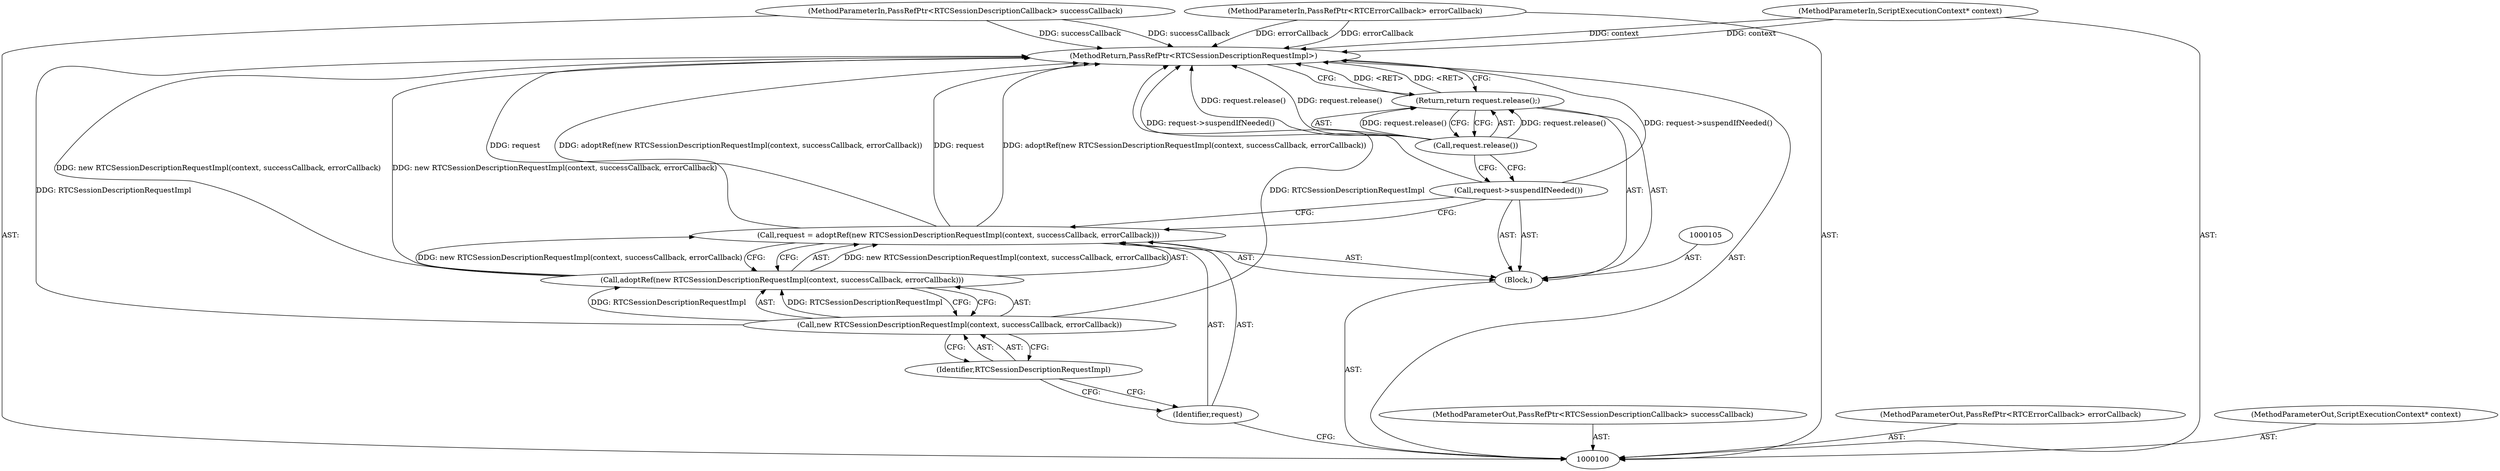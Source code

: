 digraph "1_Chrome_ab5e55ff333def909d025ac45da9ffa0d88a63f2_6" {
"1000114" [label="(MethodReturn,PassRefPtr<RTCSessionDescriptionRequestImpl>)"];
"1000102" [label="(MethodParameterIn,PassRefPtr<RTCSessionDescriptionCallback> successCallback)"];
"1000143" [label="(MethodParameterOut,PassRefPtr<RTCSessionDescriptionCallback> successCallback)"];
"1000103" [label="(MethodParameterIn,PassRefPtr<RTCErrorCallback> errorCallback)"];
"1000144" [label="(MethodParameterOut,PassRefPtr<RTCErrorCallback> errorCallback)"];
"1000101" [label="(MethodParameterIn,ScriptExecutionContext* context)"];
"1000142" [label="(MethodParameterOut,ScriptExecutionContext* context)"];
"1000104" [label="(Block,)"];
"1000106" [label="(Call,request = adoptRef(new RTCSessionDescriptionRequestImpl(context, successCallback, errorCallback)))"];
"1000107" [label="(Identifier,request)"];
"1000108" [label="(Call,adoptRef(new RTCSessionDescriptionRequestImpl(context, successCallback, errorCallback)))"];
"1000109" [label="(Call,new RTCSessionDescriptionRequestImpl(context, successCallback, errorCallback))"];
"1000110" [label="(Identifier,RTCSessionDescriptionRequestImpl)"];
"1000111" [label="(Call,request->suspendIfNeeded())"];
"1000113" [label="(Call,request.release())"];
"1000112" [label="(Return,return request.release();)"];
"1000114" -> "1000100"  [label="AST: "];
"1000114" -> "1000112"  [label="CFG: "];
"1000112" -> "1000114"  [label="DDG: <RET>"];
"1000106" -> "1000114"  [label="DDG: adoptRef(new RTCSessionDescriptionRequestImpl(context, successCallback, errorCallback))"];
"1000106" -> "1000114"  [label="DDG: request"];
"1000103" -> "1000114"  [label="DDG: errorCallback"];
"1000102" -> "1000114"  [label="DDG: successCallback"];
"1000111" -> "1000114"  [label="DDG: request->suspendIfNeeded()"];
"1000113" -> "1000114"  [label="DDG: request.release()"];
"1000101" -> "1000114"  [label="DDG: context"];
"1000109" -> "1000114"  [label="DDG: RTCSessionDescriptionRequestImpl"];
"1000108" -> "1000114"  [label="DDG: new RTCSessionDescriptionRequestImpl(context, successCallback, errorCallback)"];
"1000102" -> "1000100"  [label="AST: "];
"1000102" -> "1000114"  [label="DDG: successCallback"];
"1000143" -> "1000100"  [label="AST: "];
"1000103" -> "1000100"  [label="AST: "];
"1000103" -> "1000114"  [label="DDG: errorCallback"];
"1000144" -> "1000100"  [label="AST: "];
"1000101" -> "1000100"  [label="AST: "];
"1000101" -> "1000114"  [label="DDG: context"];
"1000142" -> "1000100"  [label="AST: "];
"1000104" -> "1000100"  [label="AST: "];
"1000105" -> "1000104"  [label="AST: "];
"1000106" -> "1000104"  [label="AST: "];
"1000111" -> "1000104"  [label="AST: "];
"1000112" -> "1000104"  [label="AST: "];
"1000106" -> "1000104"  [label="AST: "];
"1000106" -> "1000108"  [label="CFG: "];
"1000107" -> "1000106"  [label="AST: "];
"1000108" -> "1000106"  [label="AST: "];
"1000111" -> "1000106"  [label="CFG: "];
"1000106" -> "1000114"  [label="DDG: adoptRef(new RTCSessionDescriptionRequestImpl(context, successCallback, errorCallback))"];
"1000106" -> "1000114"  [label="DDG: request"];
"1000108" -> "1000106"  [label="DDG: new RTCSessionDescriptionRequestImpl(context, successCallback, errorCallback)"];
"1000107" -> "1000106"  [label="AST: "];
"1000107" -> "1000100"  [label="CFG: "];
"1000110" -> "1000107"  [label="CFG: "];
"1000108" -> "1000106"  [label="AST: "];
"1000108" -> "1000109"  [label="CFG: "];
"1000109" -> "1000108"  [label="AST: "];
"1000106" -> "1000108"  [label="CFG: "];
"1000108" -> "1000114"  [label="DDG: new RTCSessionDescriptionRequestImpl(context, successCallback, errorCallback)"];
"1000108" -> "1000106"  [label="DDG: new RTCSessionDescriptionRequestImpl(context, successCallback, errorCallback)"];
"1000109" -> "1000108"  [label="DDG: RTCSessionDescriptionRequestImpl"];
"1000109" -> "1000108"  [label="AST: "];
"1000109" -> "1000110"  [label="CFG: "];
"1000110" -> "1000109"  [label="AST: "];
"1000108" -> "1000109"  [label="CFG: "];
"1000109" -> "1000114"  [label="DDG: RTCSessionDescriptionRequestImpl"];
"1000109" -> "1000108"  [label="DDG: RTCSessionDescriptionRequestImpl"];
"1000110" -> "1000109"  [label="AST: "];
"1000110" -> "1000107"  [label="CFG: "];
"1000109" -> "1000110"  [label="CFG: "];
"1000111" -> "1000104"  [label="AST: "];
"1000111" -> "1000106"  [label="CFG: "];
"1000113" -> "1000111"  [label="CFG: "];
"1000111" -> "1000114"  [label="DDG: request->suspendIfNeeded()"];
"1000113" -> "1000112"  [label="AST: "];
"1000113" -> "1000111"  [label="CFG: "];
"1000112" -> "1000113"  [label="CFG: "];
"1000113" -> "1000114"  [label="DDG: request.release()"];
"1000113" -> "1000112"  [label="DDG: request.release()"];
"1000112" -> "1000104"  [label="AST: "];
"1000112" -> "1000113"  [label="CFG: "];
"1000113" -> "1000112"  [label="AST: "];
"1000114" -> "1000112"  [label="CFG: "];
"1000112" -> "1000114"  [label="DDG: <RET>"];
"1000113" -> "1000112"  [label="DDG: request.release()"];
}
